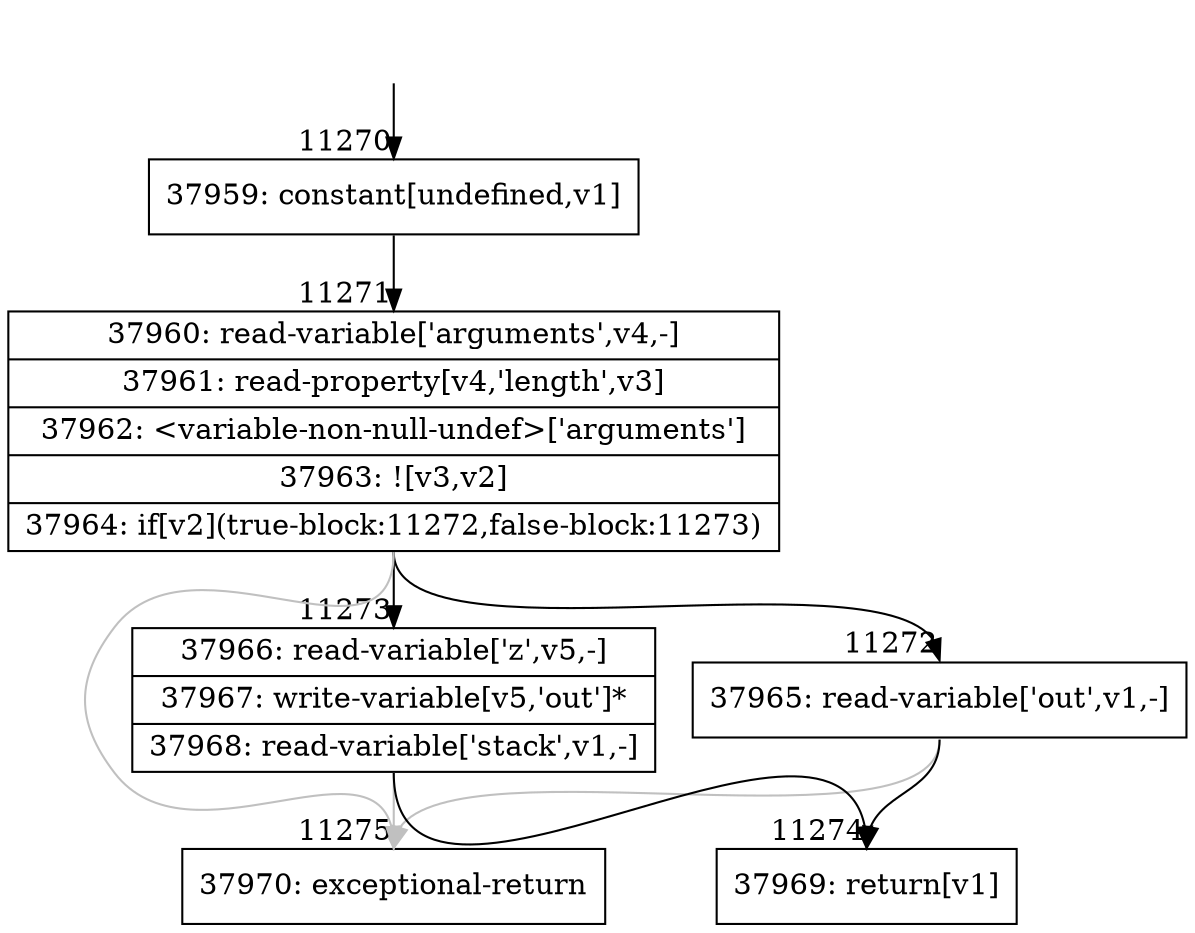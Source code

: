 digraph {
rankdir="TD"
BB_entry1039[shape=none,label=""];
BB_entry1039 -> BB11270 [tailport=s, headport=n, headlabel="    11270"]
BB11270 [shape=record label="{37959: constant[undefined,v1]}" ] 
BB11270 -> BB11271 [tailport=s, headport=n, headlabel="      11271"]
BB11271 [shape=record label="{37960: read-variable['arguments',v4,-]|37961: read-property[v4,'length',v3]|37962: \<variable-non-null-undef\>['arguments']|37963: ![v3,v2]|37964: if[v2](true-block:11272,false-block:11273)}" ] 
BB11271 -> BB11272 [tailport=s, headport=n, headlabel="      11272"]
BB11271 -> BB11273 [tailport=s, headport=n, headlabel="      11273"]
BB11271 -> BB11275 [tailport=s, headport=n, color=gray, headlabel="      11275"]
BB11272 [shape=record label="{37965: read-variable['out',v1,-]}" ] 
BB11272 -> BB11274 [tailport=s, headport=n, headlabel="      11274"]
BB11272 -> BB11275 [tailport=s, headport=n, color=gray]
BB11273 [shape=record label="{37966: read-variable['z',v5,-]|37967: write-variable[v5,'out']*|37968: read-variable['stack',v1,-]}" ] 
BB11273 -> BB11274 [tailport=s, headport=n]
BB11273 -> BB11275 [tailport=s, headport=n, color=gray]
BB11274 [shape=record label="{37969: return[v1]}" ] 
BB11275 [shape=record label="{37970: exceptional-return}" ] 
//#$~ 6703
}

